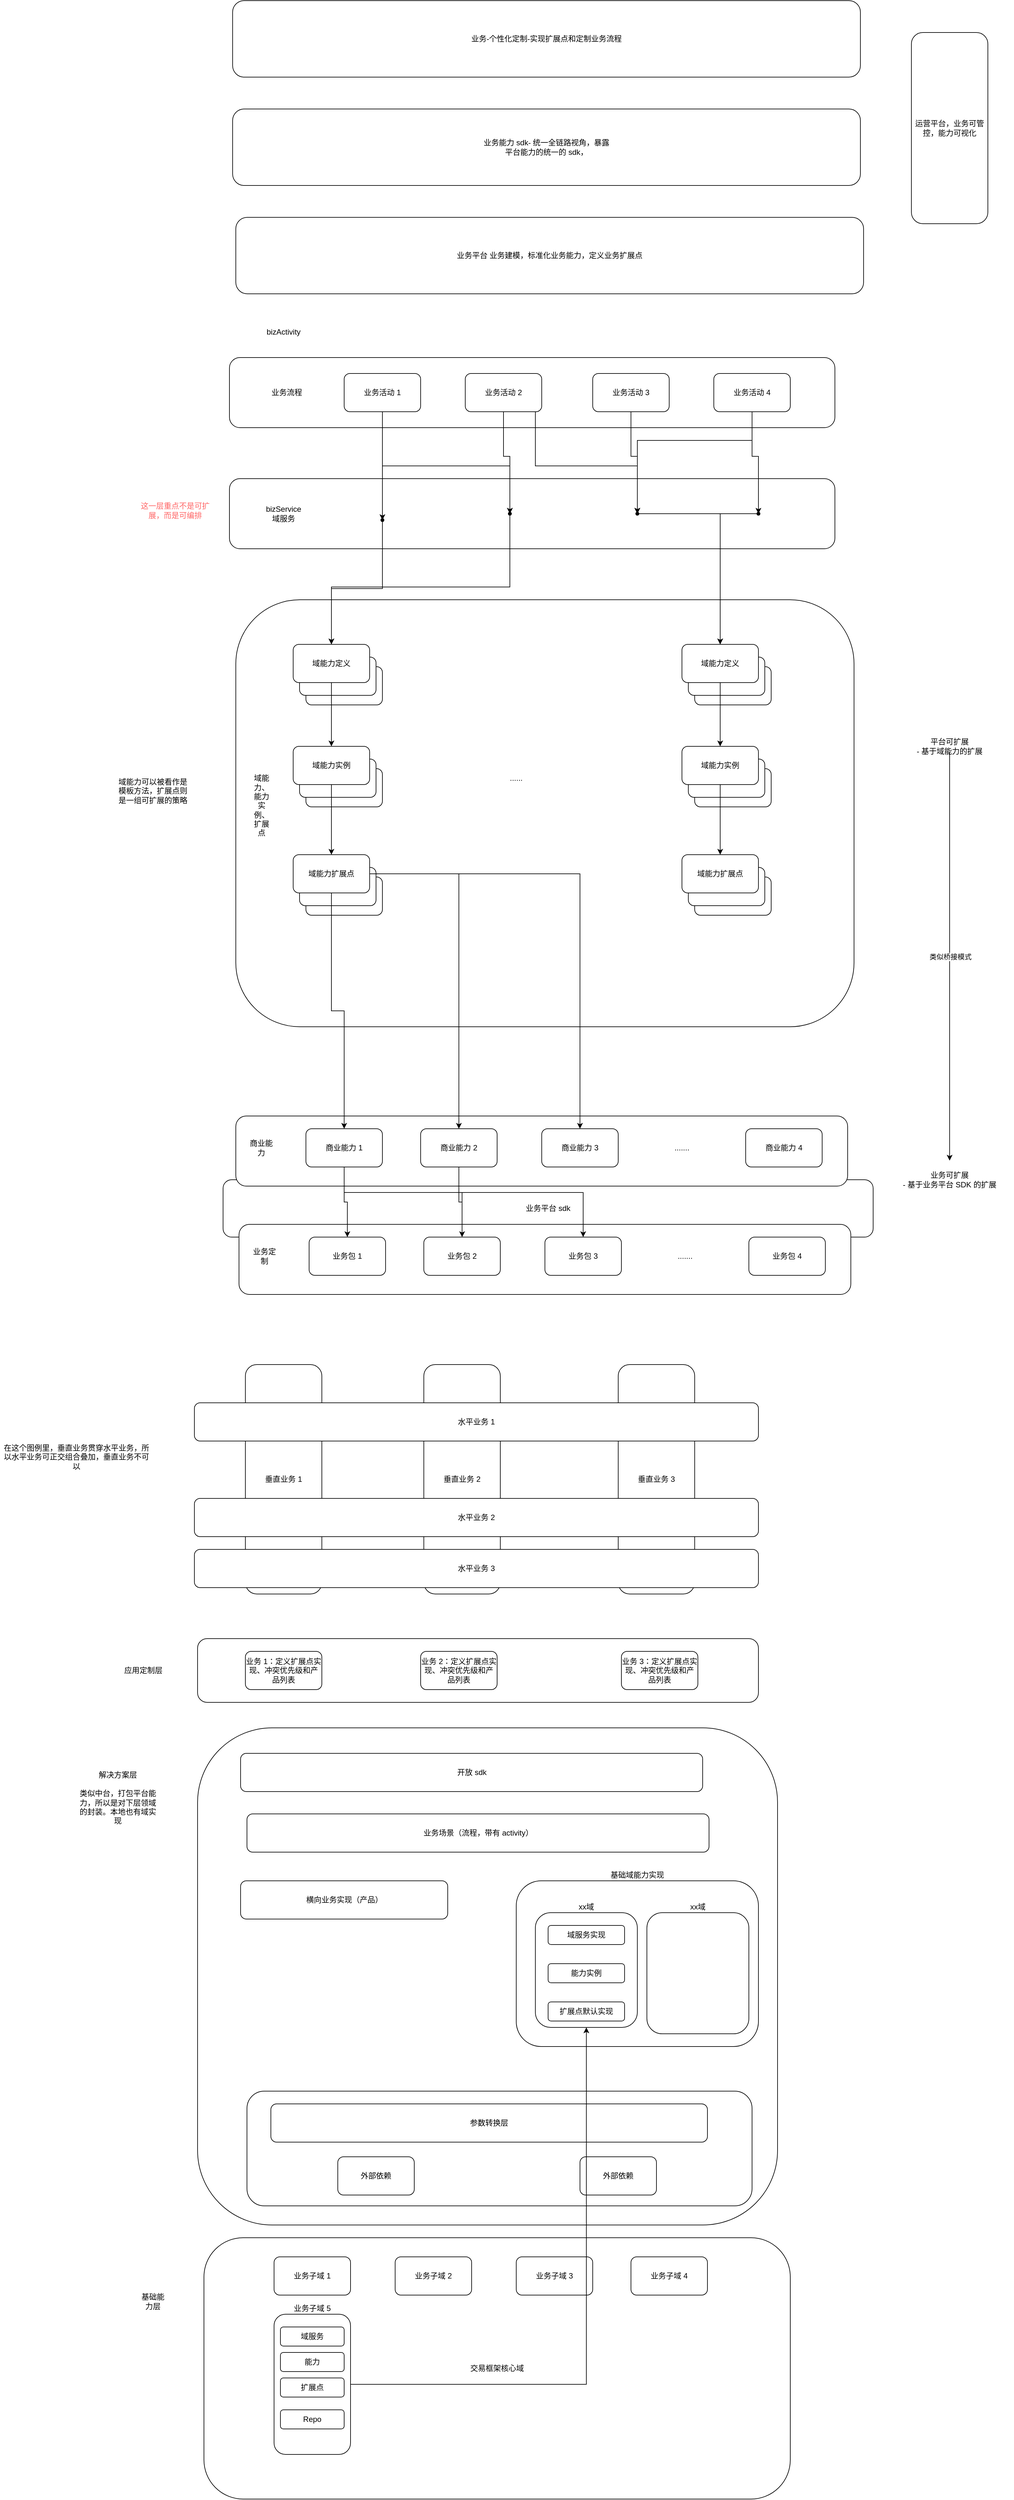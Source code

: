 <mxfile version="14.6.13" type="device"><diagram id="iOoYE9FvszOWMsHQ85ZO" name="第 1 页"><mxGraphModel dx="2253" dy="2029" grid="1" gridSize="10" guides="1" tooltips="1" connect="1" arrows="1" fold="1" page="1" pageScale="1" pageWidth="827" pageHeight="1169" math="0" shadow="0"><root><mxCell id="0"/><mxCell id="1" parent="0"/><mxCell id="IghsfkEFYW7rdTRSDfG4-76" value="业务平台 sdk" style="rounded=1;whiteSpace=wrap;html=1;" parent="1" vertex="1"><mxGeometry x="140" y="1390" width="1020" height="90" as="geometry"/></mxCell><mxCell id="zpr2UBj27IxwWdiUY0uQ-1" value="" style="rounded=1;whiteSpace=wrap;html=1;" parent="1" vertex="1"><mxGeometry x="150" y="100" width="950" height="110" as="geometry"/></mxCell><mxCell id="zpr2UBj27IxwWdiUY0uQ-2" value="业务活动 1" style="rounded=1;whiteSpace=wrap;html=1;" parent="1" vertex="1"><mxGeometry x="330" y="125" width="120" height="60" as="geometry"/></mxCell><mxCell id="zpr2UBj27IxwWdiUY0uQ-3" value="业务活动 4" style="rounded=1;whiteSpace=wrap;html=1;" parent="1" vertex="1"><mxGeometry x="910" y="125" width="120" height="60" as="geometry"/></mxCell><mxCell id="zpr2UBj27IxwWdiUY0uQ-4" value="业务活动 3" style="rounded=1;whiteSpace=wrap;html=1;" parent="1" vertex="1"><mxGeometry x="720" y="125" width="120" height="60" as="geometry"/></mxCell><mxCell id="zpr2UBj27IxwWdiUY0uQ-5" value="业务活动 2" style="rounded=1;whiteSpace=wrap;html=1;" parent="1" vertex="1"><mxGeometry x="520" y="125" width="120" height="60" as="geometry"/></mxCell><mxCell id="zpr2UBj27IxwWdiUY0uQ-6" value="业务流程" style="text;html=1;strokeColor=none;fillColor=none;align=center;verticalAlign=middle;whiteSpace=wrap;rounded=0;" parent="1" vertex="1"><mxGeometry x="180" y="145" width="120" height="20" as="geometry"/></mxCell><mxCell id="zpr2UBj27IxwWdiUY0uQ-7" value="bizActivity" style="text;html=1;strokeColor=none;fillColor=none;align=center;verticalAlign=middle;whiteSpace=wrap;rounded=0;" parent="1" vertex="1"><mxGeometry x="200" y="50" width="70" height="20" as="geometry"/></mxCell><mxCell id="IghsfkEFYW7rdTRSDfG4-1" value="" style="rounded=1;whiteSpace=wrap;html=1;" parent="1" vertex="1"><mxGeometry x="160" y="480" width="970" height="670" as="geometry"/></mxCell><mxCell id="IghsfkEFYW7rdTRSDfG4-2" value="" style="rounded=1;whiteSpace=wrap;html=1;" parent="1" vertex="1"><mxGeometry x="150" y="290" width="950" height="110" as="geometry"/></mxCell><mxCell id="IghsfkEFYW7rdTRSDfG4-3" value="bizService 域服务" style="text;html=1;strokeColor=none;fillColor=none;align=center;verticalAlign=middle;whiteSpace=wrap;rounded=0;" parent="1" vertex="1"><mxGeometry x="215" y="335" width="40" height="20" as="geometry"/></mxCell><mxCell id="IghsfkEFYW7rdTRSDfG4-57" style="edgeStyle=orthogonalEdgeStyle;rounded=0;orthogonalLoop=1;jettySize=auto;html=1;" parent="1" source="IghsfkEFYW7rdTRSDfG4-4" target="IghsfkEFYW7rdTRSDfG4-18" edge="1"><mxGeometry relative="1" as="geometry"/></mxCell><mxCell id="IghsfkEFYW7rdTRSDfG4-4" value="" style="shape=waypoint;sketch=0;size=6;pointerEvents=1;points=[];fillColor=none;resizable=0;rotatable=0;perimeter=centerPerimeter;snapToPoint=1;" parent="1" vertex="1"><mxGeometry x="370" y="335" width="40" height="40" as="geometry"/></mxCell><mxCell id="IghsfkEFYW7rdTRSDfG4-58" style="edgeStyle=orthogonalEdgeStyle;rounded=0;orthogonalLoop=1;jettySize=auto;html=1;entryX=0.5;entryY=0;entryDx=0;entryDy=0;" parent="1" source="IghsfkEFYW7rdTRSDfG4-5" target="IghsfkEFYW7rdTRSDfG4-18" edge="1"><mxGeometry relative="1" as="geometry"><Array as="points"><mxPoint x="590" y="460"/><mxPoint x="310" y="460"/></Array></mxGeometry></mxCell><mxCell id="IghsfkEFYW7rdTRSDfG4-5" value="" style="shape=waypoint;sketch=0;size=6;pointerEvents=1;points=[];fillColor=none;resizable=0;rotatable=0;perimeter=centerPerimeter;snapToPoint=1;" parent="1" vertex="1"><mxGeometry x="570" y="325" width="40" height="40" as="geometry"/></mxCell><mxCell id="IghsfkEFYW7rdTRSDfG4-59" style="edgeStyle=orthogonalEdgeStyle;rounded=0;orthogonalLoop=1;jettySize=auto;html=1;" parent="1" source="IghsfkEFYW7rdTRSDfG4-6" target="IghsfkEFYW7rdTRSDfG4-39" edge="1"><mxGeometry relative="1" as="geometry"/></mxCell><mxCell id="IghsfkEFYW7rdTRSDfG4-6" value="" style="shape=waypoint;sketch=0;size=6;pointerEvents=1;points=[];fillColor=none;resizable=0;rotatable=0;perimeter=centerPerimeter;snapToPoint=1;" parent="1" vertex="1"><mxGeometry x="770" y="325" width="40" height="40" as="geometry"/></mxCell><mxCell id="IghsfkEFYW7rdTRSDfG4-60" style="edgeStyle=orthogonalEdgeStyle;rounded=0;orthogonalLoop=1;jettySize=auto;html=1;" parent="1" source="IghsfkEFYW7rdTRSDfG4-7" target="IghsfkEFYW7rdTRSDfG4-39" edge="1"><mxGeometry relative="1" as="geometry"><Array as="points"><mxPoint x="920" y="345"/></Array></mxGeometry></mxCell><mxCell id="IghsfkEFYW7rdTRSDfG4-7" value="" style="shape=waypoint;sketch=0;size=6;pointerEvents=1;points=[];fillColor=none;resizable=0;rotatable=0;perimeter=centerPerimeter;snapToPoint=1;" parent="1" vertex="1"><mxGeometry x="960" y="325" width="40" height="40" as="geometry"/></mxCell><mxCell id="IghsfkEFYW7rdTRSDfG4-10" style="edgeStyle=orthogonalEdgeStyle;rounded=0;orthogonalLoop=1;jettySize=auto;html=1;" parent="1" source="zpr2UBj27IxwWdiUY0uQ-5" target="IghsfkEFYW7rdTRSDfG4-5" edge="1"><mxGeometry relative="1" as="geometry"/></mxCell><mxCell id="IghsfkEFYW7rdTRSDfG4-9" style="edgeStyle=orthogonalEdgeStyle;rounded=0;orthogonalLoop=1;jettySize=auto;html=1;entryX=0.45;entryY=0.35;entryDx=0;entryDy=0;entryPerimeter=0;" parent="1" source="zpr2UBj27IxwWdiUY0uQ-2" target="IghsfkEFYW7rdTRSDfG4-5" edge="1"><mxGeometry relative="1" as="geometry"><Array as="points"><mxPoint x="390" y="270"/><mxPoint x="590" y="270"/></Array></mxGeometry></mxCell><mxCell id="IghsfkEFYW7rdTRSDfG4-8" style="edgeStyle=orthogonalEdgeStyle;rounded=0;orthogonalLoop=1;jettySize=auto;html=1;entryX=0.525;entryY=0.375;entryDx=0;entryDy=0;entryPerimeter=0;" parent="1" source="zpr2UBj27IxwWdiUY0uQ-2" target="IghsfkEFYW7rdTRSDfG4-4" edge="1"><mxGeometry relative="1" as="geometry"/></mxCell><mxCell id="IghsfkEFYW7rdTRSDfG4-12" style="edgeStyle=orthogonalEdgeStyle;rounded=0;orthogonalLoop=1;jettySize=auto;html=1;entryX=0.6;entryY=0.475;entryDx=0;entryDy=0;entryPerimeter=0;" parent="1" source="zpr2UBj27IxwWdiUY0uQ-4" target="IghsfkEFYW7rdTRSDfG4-6" edge="1"><mxGeometry relative="1" as="geometry"/></mxCell><mxCell id="IghsfkEFYW7rdTRSDfG4-13" style="edgeStyle=orthogonalEdgeStyle;rounded=0;orthogonalLoop=1;jettySize=auto;html=1;" parent="1" source="zpr2UBj27IxwWdiUY0uQ-3" target="IghsfkEFYW7rdTRSDfG4-6" edge="1"><mxGeometry relative="1" as="geometry"><Array as="points"><mxPoint x="970" y="230"/><mxPoint x="790" y="230"/></Array></mxGeometry></mxCell><mxCell id="IghsfkEFYW7rdTRSDfG4-15" style="edgeStyle=orthogonalEdgeStyle;rounded=0;orthogonalLoop=1;jettySize=auto;html=1;entryX=0.575;entryY=0.35;entryDx=0;entryDy=0;entryPerimeter=0;" parent="1" source="zpr2UBj27IxwWdiUY0uQ-3" target="IghsfkEFYW7rdTRSDfG4-7" edge="1"><mxGeometry relative="1" as="geometry"/></mxCell><mxCell id="IghsfkEFYW7rdTRSDfG4-11" style="edgeStyle=orthogonalEdgeStyle;rounded=0;orthogonalLoop=1;jettySize=auto;html=1;entryX=0.5;entryY=0.625;entryDx=0;entryDy=0;entryPerimeter=0;" parent="1" source="zpr2UBj27IxwWdiUY0uQ-5" target="IghsfkEFYW7rdTRSDfG4-6" edge="1"><mxGeometry relative="1" as="geometry"><Array as="points"><mxPoint x="630" y="270"/><mxPoint x="790" y="270"/></Array></mxGeometry></mxCell><mxCell id="IghsfkEFYW7rdTRSDfG4-16" value="" style="rounded=1;whiteSpace=wrap;html=1;" parent="1" vertex="1"><mxGeometry x="270" y="585" width="120" height="60" as="geometry"/></mxCell><mxCell id="IghsfkEFYW7rdTRSDfG4-17" value="" style="rounded=1;whiteSpace=wrap;html=1;" parent="1" vertex="1"><mxGeometry x="260" y="570" width="120" height="60" as="geometry"/></mxCell><mxCell id="IghsfkEFYW7rdTRSDfG4-34" style="edgeStyle=orthogonalEdgeStyle;rounded=0;orthogonalLoop=1;jettySize=auto;html=1;" parent="1" source="IghsfkEFYW7rdTRSDfG4-18" target="IghsfkEFYW7rdTRSDfG4-21" edge="1"><mxGeometry relative="1" as="geometry"/></mxCell><mxCell id="IghsfkEFYW7rdTRSDfG4-18" value="域能力定义" style="rounded=1;whiteSpace=wrap;html=1;" parent="1" vertex="1"><mxGeometry x="250" y="550" width="120" height="60" as="geometry"/></mxCell><mxCell id="IghsfkEFYW7rdTRSDfG4-19" value="" style="rounded=1;whiteSpace=wrap;html=1;" parent="1" vertex="1"><mxGeometry x="270" y="745" width="120" height="60" as="geometry"/></mxCell><mxCell id="IghsfkEFYW7rdTRSDfG4-20" value="" style="rounded=1;whiteSpace=wrap;html=1;" parent="1" vertex="1"><mxGeometry x="260" y="730" width="120" height="60" as="geometry"/></mxCell><mxCell id="IghsfkEFYW7rdTRSDfG4-35" style="edgeStyle=orthogonalEdgeStyle;rounded=0;orthogonalLoop=1;jettySize=auto;html=1;" parent="1" source="IghsfkEFYW7rdTRSDfG4-21" target="IghsfkEFYW7rdTRSDfG4-24" edge="1"><mxGeometry relative="1" as="geometry"/></mxCell><mxCell id="IghsfkEFYW7rdTRSDfG4-21" value="域能力实例" style="rounded=1;whiteSpace=wrap;html=1;" parent="1" vertex="1"><mxGeometry x="250" y="710" width="120" height="60" as="geometry"/></mxCell><mxCell id="IghsfkEFYW7rdTRSDfG4-22" value="" style="rounded=1;whiteSpace=wrap;html=1;" parent="1" vertex="1"><mxGeometry x="270" y="915" width="120" height="60" as="geometry"/></mxCell><mxCell id="IghsfkEFYW7rdTRSDfG4-23" value="" style="rounded=1;whiteSpace=wrap;html=1;" parent="1" vertex="1"><mxGeometry x="260" y="900" width="120" height="60" as="geometry"/></mxCell><mxCell id="IghsfkEFYW7rdTRSDfG4-24" value="域能力扩展点" style="rounded=1;whiteSpace=wrap;html=1;" parent="1" vertex="1"><mxGeometry x="250" y="880" width="120" height="60" as="geometry"/></mxCell><mxCell id="IghsfkEFYW7rdTRSDfG4-36" value="" style="rounded=1;whiteSpace=wrap;html=1;" parent="1" vertex="1"><mxGeometry x="880" y="585" width="120" height="60" as="geometry"/></mxCell><mxCell id="IghsfkEFYW7rdTRSDfG4-37" value="" style="rounded=1;whiteSpace=wrap;html=1;" parent="1" vertex="1"><mxGeometry x="870" y="570" width="120" height="60" as="geometry"/></mxCell><mxCell id="IghsfkEFYW7rdTRSDfG4-38" style="edgeStyle=orthogonalEdgeStyle;rounded=0;orthogonalLoop=1;jettySize=auto;html=1;" parent="1" source="IghsfkEFYW7rdTRSDfG4-39" target="IghsfkEFYW7rdTRSDfG4-43" edge="1"><mxGeometry relative="1" as="geometry"/></mxCell><mxCell id="IghsfkEFYW7rdTRSDfG4-39" value="域能力定义" style="rounded=1;whiteSpace=wrap;html=1;" parent="1" vertex="1"><mxGeometry x="860" y="550" width="120" height="60" as="geometry"/></mxCell><mxCell id="IghsfkEFYW7rdTRSDfG4-40" value="" style="rounded=1;whiteSpace=wrap;html=1;" parent="1" vertex="1"><mxGeometry x="880" y="745" width="120" height="60" as="geometry"/></mxCell><mxCell id="IghsfkEFYW7rdTRSDfG4-41" value="" style="rounded=1;whiteSpace=wrap;html=1;" parent="1" vertex="1"><mxGeometry x="870" y="730" width="120" height="60" as="geometry"/></mxCell><mxCell id="IghsfkEFYW7rdTRSDfG4-42" style="edgeStyle=orthogonalEdgeStyle;rounded=0;orthogonalLoop=1;jettySize=auto;html=1;" parent="1" source="IghsfkEFYW7rdTRSDfG4-43" target="IghsfkEFYW7rdTRSDfG4-46" edge="1"><mxGeometry relative="1" as="geometry"/></mxCell><mxCell id="IghsfkEFYW7rdTRSDfG4-43" value="域能力实例" style="rounded=1;whiteSpace=wrap;html=1;" parent="1" vertex="1"><mxGeometry x="860" y="710" width="120" height="60" as="geometry"/></mxCell><mxCell id="IghsfkEFYW7rdTRSDfG4-44" value="" style="rounded=1;whiteSpace=wrap;html=1;" parent="1" vertex="1"><mxGeometry x="880" y="915" width="120" height="60" as="geometry"/></mxCell><mxCell id="IghsfkEFYW7rdTRSDfG4-45" value="" style="rounded=1;whiteSpace=wrap;html=1;" parent="1" vertex="1"><mxGeometry x="870" y="900" width="120" height="60" as="geometry"/></mxCell><mxCell id="IghsfkEFYW7rdTRSDfG4-46" value="域能力扩展点" style="rounded=1;whiteSpace=wrap;html=1;" parent="1" vertex="1"><mxGeometry x="860" y="880" width="120" height="60" as="geometry"/></mxCell><mxCell id="IghsfkEFYW7rdTRSDfG4-78" value="类似桥接模式" style="edgeStyle=orthogonalEdgeStyle;rounded=0;orthogonalLoop=1;jettySize=auto;html=1;" parent="1" source="IghsfkEFYW7rdTRSDfG4-47" edge="1"><mxGeometry relative="1" as="geometry"><mxPoint x="1280" y="1360" as="targetPoint"/></mxGeometry></mxCell><mxCell id="IghsfkEFYW7rdTRSDfG4-47" value="平台可扩展&lt;br&gt;- 基于域能力的扩展" style="text;html=1;strokeColor=none;fillColor=none;align=center;verticalAlign=middle;whiteSpace=wrap;rounded=0;" parent="1" vertex="1"><mxGeometry x="1180" y="700" width="200" height="20" as="geometry"/></mxCell><mxCell id="IghsfkEFYW7rdTRSDfG4-48" value="......" style="text;html=1;strokeColor=none;fillColor=none;align=center;verticalAlign=middle;whiteSpace=wrap;rounded=0;" parent="1" vertex="1"><mxGeometry x="580" y="750" width="40" height="20" as="geometry"/></mxCell><mxCell id="IghsfkEFYW7rdTRSDfG4-49" value="" style="rounded=1;whiteSpace=wrap;html=1;" parent="1" vertex="1"><mxGeometry x="160" y="1290" width="960" height="110" as="geometry"/></mxCell><mxCell id="IghsfkEFYW7rdTRSDfG4-50" value="商业能力" style="text;html=1;strokeColor=none;fillColor=none;align=center;verticalAlign=middle;whiteSpace=wrap;rounded=0;" parent="1" vertex="1"><mxGeometry x="180" y="1330" width="40" height="20" as="geometry"/></mxCell><mxCell id="IghsfkEFYW7rdTRSDfG4-51" value="商业能力 1" style="rounded=1;whiteSpace=wrap;html=1;" parent="1" vertex="1"><mxGeometry x="270" y="1310" width="120" height="60" as="geometry"/></mxCell><mxCell id="IghsfkEFYW7rdTRSDfG4-73" style="edgeStyle=orthogonalEdgeStyle;rounded=0;orthogonalLoop=1;jettySize=auto;html=1;" parent="1" source="IghsfkEFYW7rdTRSDfG4-52" target="IghsfkEFYW7rdTRSDfG4-67" edge="1"><mxGeometry relative="1" as="geometry"/></mxCell><mxCell id="IghsfkEFYW7rdTRSDfG4-52" value="商业能力 2" style="rounded=1;whiteSpace=wrap;html=1;" parent="1" vertex="1"><mxGeometry x="450" y="1310" width="120" height="60" as="geometry"/></mxCell><mxCell id="IghsfkEFYW7rdTRSDfG4-53" value="商业能力 3" style="rounded=1;whiteSpace=wrap;html=1;" parent="1" vertex="1"><mxGeometry x="640" y="1310" width="120" height="60" as="geometry"/></mxCell><mxCell id="IghsfkEFYW7rdTRSDfG4-54" value="商业能力 4" style="rounded=1;whiteSpace=wrap;html=1;" parent="1" vertex="1"><mxGeometry x="960" y="1310" width="120" height="60" as="geometry"/></mxCell><mxCell id="IghsfkEFYW7rdTRSDfG4-55" value="......." style="text;html=1;strokeColor=none;fillColor=none;align=center;verticalAlign=middle;whiteSpace=wrap;rounded=0;" parent="1" vertex="1"><mxGeometry x="840" y="1330" width="40" height="20" as="geometry"/></mxCell><mxCell id="IghsfkEFYW7rdTRSDfG4-56" value="域能力、能力实例、扩展点" style="text;html=1;strokeColor=none;fillColor=none;align=center;verticalAlign=middle;whiteSpace=wrap;rounded=0;" parent="1" vertex="1"><mxGeometry x="197.5" y="600" width="5" height="405" as="geometry"/></mxCell><mxCell id="IghsfkEFYW7rdTRSDfG4-64" value="" style="rounded=1;whiteSpace=wrap;html=1;" parent="1" vertex="1"><mxGeometry x="165" y="1460" width="960" height="110" as="geometry"/></mxCell><mxCell id="IghsfkEFYW7rdTRSDfG4-65" value="业务定制" style="text;html=1;strokeColor=none;fillColor=none;align=center;verticalAlign=middle;whiteSpace=wrap;rounded=0;" parent="1" vertex="1"><mxGeometry x="185" y="1500" width="40" height="20" as="geometry"/></mxCell><mxCell id="IghsfkEFYW7rdTRSDfG4-66" value="业务包 1" style="rounded=1;whiteSpace=wrap;html=1;" parent="1" vertex="1"><mxGeometry x="275" y="1480" width="120" height="60" as="geometry"/></mxCell><mxCell id="IghsfkEFYW7rdTRSDfG4-67" value="业务包 2" style="rounded=1;whiteSpace=wrap;html=1;" parent="1" vertex="1"><mxGeometry x="455" y="1480" width="120" height="60" as="geometry"/></mxCell><mxCell id="IghsfkEFYW7rdTRSDfG4-68" value="业务包 3" style="rounded=1;whiteSpace=wrap;html=1;" parent="1" vertex="1"><mxGeometry x="645" y="1480" width="120" height="60" as="geometry"/></mxCell><mxCell id="IghsfkEFYW7rdTRSDfG4-69" value="业务包 4" style="rounded=1;whiteSpace=wrap;html=1;" parent="1" vertex="1"><mxGeometry x="965" y="1480" width="120" height="60" as="geometry"/></mxCell><mxCell id="IghsfkEFYW7rdTRSDfG4-70" value="......." style="text;html=1;strokeColor=none;fillColor=none;align=center;verticalAlign=middle;whiteSpace=wrap;rounded=0;" parent="1" vertex="1"><mxGeometry x="845" y="1500" width="40" height="20" as="geometry"/></mxCell><mxCell id="IghsfkEFYW7rdTRSDfG4-77" value="业务可扩展&lt;br&gt;- 基于业务平台 SDK 的扩展" style="text;html=1;strokeColor=none;fillColor=none;align=center;verticalAlign=middle;whiteSpace=wrap;rounded=0;" parent="1" vertex="1"><mxGeometry x="1180" y="1380" width="200" height="20" as="geometry"/></mxCell><mxCell id="IghsfkEFYW7rdTRSDfG4-72" style="edgeStyle=orthogonalEdgeStyle;rounded=0;orthogonalLoop=1;jettySize=auto;html=1;" parent="1" source="IghsfkEFYW7rdTRSDfG4-51" target="IghsfkEFYW7rdTRSDfG4-67" edge="1"><mxGeometry relative="1" as="geometry"><Array as="points"><mxPoint x="330" y="1410"/><mxPoint x="515" y="1410"/></Array></mxGeometry></mxCell><mxCell id="IghsfkEFYW7rdTRSDfG4-71" style="edgeStyle=orthogonalEdgeStyle;rounded=0;orthogonalLoop=1;jettySize=auto;html=1;" parent="1" source="IghsfkEFYW7rdTRSDfG4-51" target="IghsfkEFYW7rdTRSDfG4-66" edge="1"><mxGeometry relative="1" as="geometry"/></mxCell><mxCell id="IghsfkEFYW7rdTRSDfG4-74" style="edgeStyle=orthogonalEdgeStyle;rounded=0;orthogonalLoop=1;jettySize=auto;html=1;" parent="1" source="IghsfkEFYW7rdTRSDfG4-52" target="IghsfkEFYW7rdTRSDfG4-68" edge="1"><mxGeometry relative="1" as="geometry"><Array as="points"><mxPoint x="510" y="1410"/><mxPoint x="705" y="1410"/></Array></mxGeometry></mxCell><mxCell id="IghsfkEFYW7rdTRSDfG4-61" style="edgeStyle=orthogonalEdgeStyle;rounded=0;orthogonalLoop=1;jettySize=auto;html=1;" parent="1" source="IghsfkEFYW7rdTRSDfG4-24" target="IghsfkEFYW7rdTRSDfG4-51" edge="1"><mxGeometry relative="1" as="geometry"/></mxCell><mxCell id="IghsfkEFYW7rdTRSDfG4-62" style="edgeStyle=orthogonalEdgeStyle;rounded=0;orthogonalLoop=1;jettySize=auto;html=1;" parent="1" source="IghsfkEFYW7rdTRSDfG4-24" target="IghsfkEFYW7rdTRSDfG4-52" edge="1"><mxGeometry relative="1" as="geometry"/></mxCell><mxCell id="IghsfkEFYW7rdTRSDfG4-63" style="edgeStyle=orthogonalEdgeStyle;rounded=0;orthogonalLoop=1;jettySize=auto;html=1;" parent="1" source="IghsfkEFYW7rdTRSDfG4-24" target="IghsfkEFYW7rdTRSDfG4-53" edge="1"><mxGeometry relative="1" as="geometry"/></mxCell><mxCell id="IghsfkEFYW7rdTRSDfG4-79" value="业务-个性化定制-实现扩展点和定制业务流程" style="rounded=1;whiteSpace=wrap;html=1;" parent="1" vertex="1"><mxGeometry x="155" y="-460" width="985" height="120" as="geometry"/></mxCell><mxCell id="IghsfkEFYW7rdTRSDfG4-80" value="业务能力 sdk- 统一全链路视角，暴露&lt;br&gt;平台能力的统一的 sdk，" style="rounded=1;whiteSpace=wrap;html=1;" parent="1" vertex="1"><mxGeometry x="155" y="-290" width="985" height="120" as="geometry"/></mxCell><mxCell id="IghsfkEFYW7rdTRSDfG4-81" value="业务平台 业务建模，标准化业务能力，定义业务扩展点" style="rounded=1;whiteSpace=wrap;html=1;" parent="1" vertex="1"><mxGeometry x="160" y="-120" width="985" height="120" as="geometry"/></mxCell><mxCell id="IghsfkEFYW7rdTRSDfG4-82" value="运营平台，业务可管控，能力可视化" style="rounded=1;whiteSpace=wrap;html=1;" parent="1" vertex="1"><mxGeometry x="1220" y="-410" width="120" height="300" as="geometry"/></mxCell><mxCell id="q5ML89DOl13p6pmYZc0X-1" value="垂直业务 1" style="rounded=1;whiteSpace=wrap;html=1;" vertex="1" parent="1"><mxGeometry x="175" y="1680" width="120" height="360" as="geometry"/></mxCell><mxCell id="q5ML89DOl13p6pmYZc0X-3" value="垂直业务 2" style="rounded=1;whiteSpace=wrap;html=1;" vertex="1" parent="1"><mxGeometry x="455" y="1680" width="120" height="360" as="geometry"/></mxCell><mxCell id="q5ML89DOl13p6pmYZc0X-4" value="垂直业务 3" style="rounded=1;whiteSpace=wrap;html=1;" vertex="1" parent="1"><mxGeometry x="760" y="1680" width="120" height="360" as="geometry"/></mxCell><mxCell id="q5ML89DOl13p6pmYZc0X-5" value="水平业务 1" style="rounded=1;whiteSpace=wrap;html=1;" vertex="1" parent="1"><mxGeometry x="95" y="1740" width="885" height="60" as="geometry"/></mxCell><mxCell id="q5ML89DOl13p6pmYZc0X-6" value="水平业务 2" style="rounded=1;whiteSpace=wrap;html=1;" vertex="1" parent="1"><mxGeometry x="95" y="1890" width="885" height="60" as="geometry"/></mxCell><mxCell id="q5ML89DOl13p6pmYZc0X-7" value="水平业务 3" style="rounded=1;whiteSpace=wrap;html=1;" vertex="1" parent="1"><mxGeometry x="95" y="1970" width="885" height="60" as="geometry"/></mxCell><mxCell id="q5ML89DOl13p6pmYZc0X-8" value="" style="rounded=1;whiteSpace=wrap;html=1;" vertex="1" parent="1"><mxGeometry x="100" y="2110" width="880" height="100" as="geometry"/></mxCell><mxCell id="q5ML89DOl13p6pmYZc0X-9" value="业务 1：定义扩展点实现、冲突优先级和产品列表" style="rounded=1;whiteSpace=wrap;html=1;" vertex="1" parent="1"><mxGeometry x="175" y="2130" width="120" height="60" as="geometry"/></mxCell><mxCell id="q5ML89DOl13p6pmYZc0X-12" value="应用定制层" style="text;html=1;strokeColor=none;fillColor=none;align=center;verticalAlign=middle;whiteSpace=wrap;rounded=0;" vertex="1" parent="1"><mxGeometry x="-20" y="2150" width="70" height="20" as="geometry"/></mxCell><mxCell id="q5ML89DOl13p6pmYZc0X-13" value="" style="rounded=1;whiteSpace=wrap;html=1;" vertex="1" parent="1"><mxGeometry x="100" y="2250" width="910" height="780" as="geometry"/></mxCell><mxCell id="q5ML89DOl13p6pmYZc0X-15" value="业务场景（流程，带有 activity）" style="rounded=1;whiteSpace=wrap;html=1;" vertex="1" parent="1"><mxGeometry x="177.5" y="2385" width="725" height="60" as="geometry"/></mxCell><mxCell id="q5ML89DOl13p6pmYZc0X-16" value="横向业务实现（产品）" style="rounded=1;whiteSpace=wrap;html=1;" vertex="1" parent="1"><mxGeometry x="167.5" y="2490" width="325" height="60" as="geometry"/></mxCell><mxCell id="q5ML89DOl13p6pmYZc0X-17" value="基础域能力实现" style="rounded=1;whiteSpace=wrap;html=1;labelPosition=center;verticalLabelPosition=top;align=center;verticalAlign=bottom;" vertex="1" parent="1"><mxGeometry x="600" y="2490" width="380" height="260" as="geometry"/></mxCell><mxCell id="q5ML89DOl13p6pmYZc0X-18" value="在这个图例里，垂直业务贯穿水平业务，所以水平业务可正交组合叠加，垂直业务不可以" style="text;html=1;strokeColor=none;fillColor=none;align=center;verticalAlign=middle;whiteSpace=wrap;rounded=0;" vertex="1" parent="1"><mxGeometry x="-210" y="1780" width="240" height="90" as="geometry"/></mxCell><mxCell id="q5ML89DOl13p6pmYZc0X-20" value="交易框架核心域" style="rounded=1;whiteSpace=wrap;html=1;" vertex="1" parent="1"><mxGeometry x="110" y="3050" width="920" height="410" as="geometry"/></mxCell><mxCell id="q5ML89DOl13p6pmYZc0X-21" value="解决方案层&lt;br&gt;&lt;br&gt;类似中台，打包平台能力，所以是对下层领域的封装。本地也有域实现" style="text;html=1;strokeColor=none;fillColor=none;align=center;verticalAlign=middle;whiteSpace=wrap;rounded=0;" vertex="1" parent="1"><mxGeometry x="-90" y="2350" width="130" height="20" as="geometry"/></mxCell><mxCell id="q5ML89DOl13p6pmYZc0X-22" value="业务子域 1" style="rounded=1;whiteSpace=wrap;html=1;" vertex="1" parent="1"><mxGeometry x="220" y="3080" width="120" height="60" as="geometry"/></mxCell><mxCell id="q5ML89DOl13p6pmYZc0X-23" value="业务子域 2" style="rounded=1;whiteSpace=wrap;html=1;" vertex="1" parent="1"><mxGeometry x="410" y="3080" width="120" height="60" as="geometry"/></mxCell><mxCell id="q5ML89DOl13p6pmYZc0X-24" value="业务子域 3" style="rounded=1;whiteSpace=wrap;html=1;" vertex="1" parent="1"><mxGeometry x="600" y="3080" width="120" height="60" as="geometry"/></mxCell><mxCell id="q5ML89DOl13p6pmYZc0X-25" value="业务子域 4" style="rounded=1;whiteSpace=wrap;html=1;" vertex="1" parent="1"><mxGeometry x="780" y="3080" width="120" height="60" as="geometry"/></mxCell><mxCell id="q5ML89DOl13p6pmYZc0X-26" value="业务子域 5" style="rounded=1;whiteSpace=wrap;html=1;labelPosition=center;verticalLabelPosition=top;align=center;verticalAlign=bottom;" vertex="1" parent="1"><mxGeometry x="220" y="3170" width="120" height="220" as="geometry"/></mxCell><mxCell id="q5ML89DOl13p6pmYZc0X-27" value="基础能力层" style="text;html=1;strokeColor=none;fillColor=none;align=center;verticalAlign=middle;whiteSpace=wrap;rounded=0;" vertex="1" parent="1"><mxGeometry x="10" y="3140" width="40" height="20" as="geometry"/></mxCell><mxCell id="q5ML89DOl13p6pmYZc0X-28" value="&lt;font color=&quot;#ff6666&quot;&gt;这一层重点不是可扩展，而是可编排&lt;/font&gt;" style="text;html=1;strokeColor=none;fillColor=none;align=center;verticalAlign=middle;whiteSpace=wrap;rounded=0;" vertex="1" parent="1"><mxGeometry x="10" y="330" width="110" height="20" as="geometry"/></mxCell><mxCell id="q5ML89DOl13p6pmYZc0X-29" value="域能力可以被看作是模板方法，扩展点则是一组可扩展的策略" style="text;html=1;strokeColor=none;fillColor=none;align=center;verticalAlign=middle;whiteSpace=wrap;rounded=0;" vertex="1" parent="1"><mxGeometry x="-30" y="770" width="120" height="20" as="geometry"/></mxCell><mxCell id="q5ML89DOl13p6pmYZc0X-30" value="业务 2：定义扩展点实现、冲突优先级和产品列表" style="rounded=1;whiteSpace=wrap;html=1;" vertex="1" parent="1"><mxGeometry x="450" y="2130" width="120" height="60" as="geometry"/></mxCell><mxCell id="q5ML89DOl13p6pmYZc0X-31" value="业务 3：定义扩展点实现、冲突优先级和产品列表" style="rounded=1;whiteSpace=wrap;html=1;" vertex="1" parent="1"><mxGeometry x="765" y="2130" width="120" height="60" as="geometry"/></mxCell><mxCell id="q5ML89DOl13p6pmYZc0X-32" value="开放 sdk" style="rounded=1;whiteSpace=wrap;html=1;" vertex="1" parent="1"><mxGeometry x="167.5" y="2290" width="725" height="60" as="geometry"/></mxCell><mxCell id="q5ML89DOl13p6pmYZc0X-33" value="xx域" style="rounded=1;whiteSpace=wrap;html=1;labelPosition=center;verticalLabelPosition=top;align=center;verticalAlign=bottom;" vertex="1" parent="1"><mxGeometry x="630" y="2540" width="160" height="180" as="geometry"/></mxCell><mxCell id="q5ML89DOl13p6pmYZc0X-34" value="域服务实现" style="rounded=1;whiteSpace=wrap;html=1;" vertex="1" parent="1"><mxGeometry x="650" y="2560" width="120" height="30" as="geometry"/></mxCell><mxCell id="q5ML89DOl13p6pmYZc0X-35" value="能力实例" style="rounded=1;whiteSpace=wrap;html=1;" vertex="1" parent="1"><mxGeometry x="650" y="2620" width="120" height="30" as="geometry"/></mxCell><mxCell id="q5ML89DOl13p6pmYZc0X-36" value="扩展点默认实现" style="rounded=1;whiteSpace=wrap;html=1;" vertex="1" parent="1"><mxGeometry x="650" y="2680" width="120" height="30" as="geometry"/></mxCell><mxCell id="q5ML89DOl13p6pmYZc0X-37" value="" style="rounded=1;whiteSpace=wrap;html=1;" vertex="1" parent="1"><mxGeometry x="177.5" y="2820" width="792.5" height="180" as="geometry"/></mxCell><mxCell id="q5ML89DOl13p6pmYZc0X-38" value="参数转换层" style="rounded=1;whiteSpace=wrap;html=1;" vertex="1" parent="1"><mxGeometry x="215" y="2840" width="685" height="60" as="geometry"/></mxCell><mxCell id="q5ML89DOl13p6pmYZc0X-39" value="外部依赖" style="rounded=1;whiteSpace=wrap;html=1;" vertex="1" parent="1"><mxGeometry x="320" y="2923" width="120" height="60" as="geometry"/></mxCell><mxCell id="q5ML89DOl13p6pmYZc0X-40" value="外部依赖" style="rounded=1;whiteSpace=wrap;html=1;" vertex="1" parent="1"><mxGeometry x="700" y="2923" width="120" height="60" as="geometry"/></mxCell><mxCell id="q5ML89DOl13p6pmYZc0X-41" value="xx域" style="rounded=1;whiteSpace=wrap;html=1;labelPosition=center;verticalLabelPosition=top;align=center;verticalAlign=bottom;" vertex="1" parent="1"><mxGeometry x="805" y="2540" width="160" height="190" as="geometry"/></mxCell><mxCell id="q5ML89DOl13p6pmYZc0X-43" value="域服务" style="rounded=1;whiteSpace=wrap;html=1;" vertex="1" parent="1"><mxGeometry x="230" y="3190" width="100" height="30" as="geometry"/></mxCell><mxCell id="q5ML89DOl13p6pmYZc0X-44" value="能力" style="rounded=1;whiteSpace=wrap;html=1;" vertex="1" parent="1"><mxGeometry x="230" y="3230" width="100" height="30" as="geometry"/></mxCell><mxCell id="q5ML89DOl13p6pmYZc0X-45" value="扩展点" style="rounded=1;whiteSpace=wrap;html=1;" vertex="1" parent="1"><mxGeometry x="230" y="3270" width="100" height="30" as="geometry"/></mxCell><mxCell id="q5ML89DOl13p6pmYZc0X-46" value="Repo" style="rounded=1;whiteSpace=wrap;html=1;" vertex="1" parent="1"><mxGeometry x="230" y="3320" width="100" height="30" as="geometry"/></mxCell><mxCell id="q5ML89DOl13p6pmYZc0X-47" style="edgeStyle=orthogonalEdgeStyle;rounded=0;orthogonalLoop=1;jettySize=auto;html=1;entryX=0.5;entryY=1;entryDx=0;entryDy=0;" edge="1" parent="1" source="q5ML89DOl13p6pmYZc0X-26" target="q5ML89DOl13p6pmYZc0X-33"><mxGeometry relative="1" as="geometry"/></mxCell></root></mxGraphModel></diagram></mxfile>